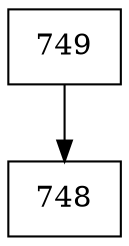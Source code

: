 digraph G {
  node [shape=record];
  node0 [label="{749}"];
  node0 -> node1;
  node1 [label="{748}"];
}
